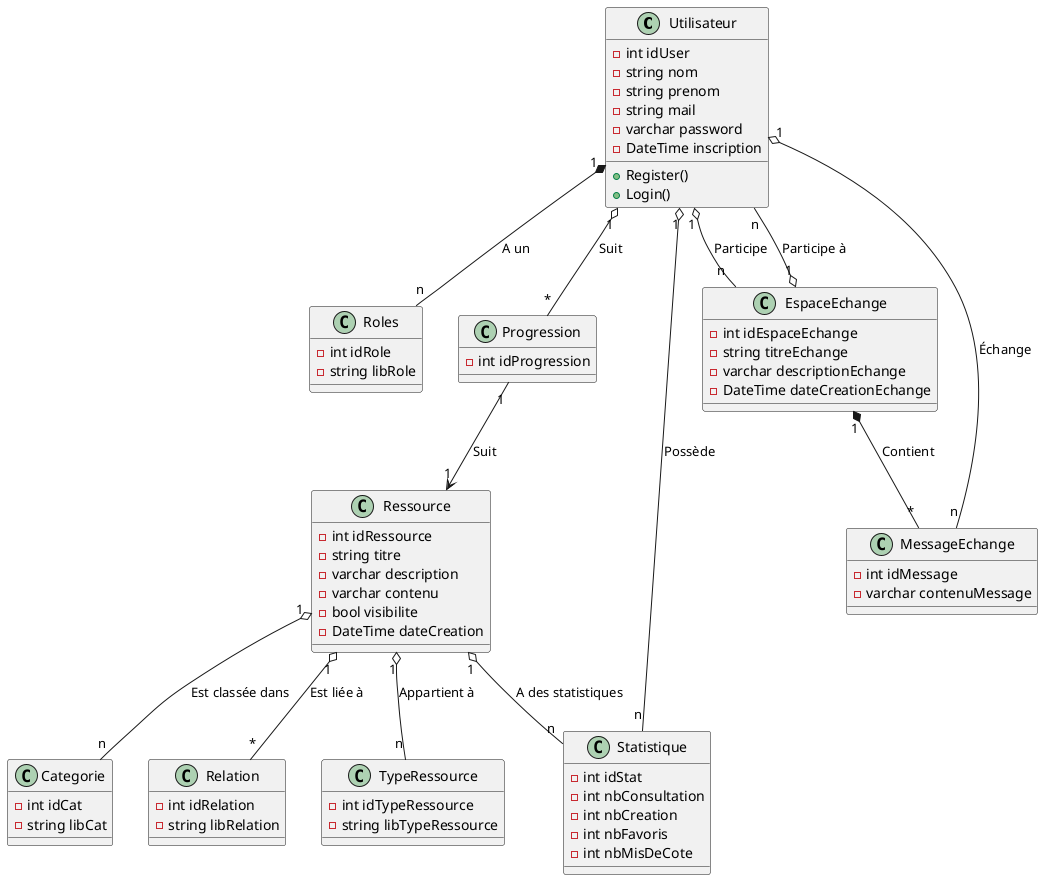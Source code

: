 @startuml diagramme de classe
 
' Définition des classes
class Utilisateur {
    -int idUser
    -string nom
    -string prenom
    -string mail
    -varchar password
    -DateTime inscription
 
    {method} + Register()
    {method} + Login()
 
}
 
class Roles {
    -int idRole
    -string libRole
}
 
class Ressource {
    -int idRessource
    -string titre
    -varchar description
    -varchar contenu
    -bool visibilite
    -DateTime dateCreation
}
 
class TypeRessource {
    -int idTypeRessource
    -string libTypeRessource
}
 
class Categorie {
    -int idCat
    -string libCat
}
 
class Relation {
    -int idRelation
    -string libRelation
}
 
class Progression {
    -int idProgression
}
 
class EspaceEchange {
    -int idEspaceEchange
    -string titreEchange
    -varchar descriptionEchange
    -DateTime dateCreationEchange
}
 
class Statistique {
    -int idStat
    -int nbConsultation
    -int nbCreation
    -int nbFavoris
    -int nbMisDeCote
}
 
class MessageEchange {
    -int idMessage
    -varchar contenuMessage
}
 
' Relations entre les classes
 
' Utilisateur et Roles : Composition (un utilisateur a un ou plusieurs rôles, qui peuvent être obligatoires pour son existence)
Utilisateur "1" *-- "n" Roles : "A un"
 
' Utilisateur et MessageEchange : Agrégation (un utilisateur peut échanger plusieurs messages, mais les messages peuvent exister sans utilisateur)
Utilisateur "1" o-- "n" MessageEchange : "Échange"
 
' Utilisateur et Statistique : Agrégation (l'utilisateur a des statistiques, mais les statistiques peuvent exister sans utilisateur)
Utilisateur "1" o-- "n" Statistique : "Possède"
 
' Utilisateur et EspaceEchange : Agrégation (un utilisateur peut participer à plusieurs espaces d'échange)
Utilisateur "1" o-- "n" EspaceEchange : "Participe"
 
' Utilisateur et Progression : Agrégation (un utilisateur suit des ressources, mais la progression peut exister sans utilisateur)
Utilisateur "1" o-- "*" Progression : "Suit"
 
' Ressource et TypeRessource : Agrégation (une ressource appartient à un type de ressource, mais le type peut exister sans ressource)
Ressource "1" o-- "n" TypeRessource : "Appartient à"
 
' Ressource et Categorie : Agrégation (une ressource peut être classée dans plusieurs catégories)
Ressource "1" o-- "n" Categorie : "Est classée dans"
 
' Ressource et Relation : Agrégation (les ressources peuvent être liées entre elles de manière indépendante)
Ressource "1" o-- "*" Relation : "Est liée à"
 
' Ressource et Statistique : Agrégation (les statistiques d'une ressource peuvent exister indépendamment des ressources)
Ressource "1" o-- "n" Statistique : "A des statistiques"
 
' EspaceEchange et MessageEchange : Composition (un espace d'échange contient des messages, qui n'ont pas de sens sans l'espace)
EspaceEchange "1" *-- "*" MessageEchange : "Contient"
 
' EspaceEchange et Utilisateur : Agrégation (un utilisateur peut participer à un ou plusieurs espaces d'échange)
EspaceEchange "1" o-- "n" Utilisateur : "Participe à"
 
' Relations indirectes
Progression "1" --> "1" Ressource : "Suit"
 
@enduml